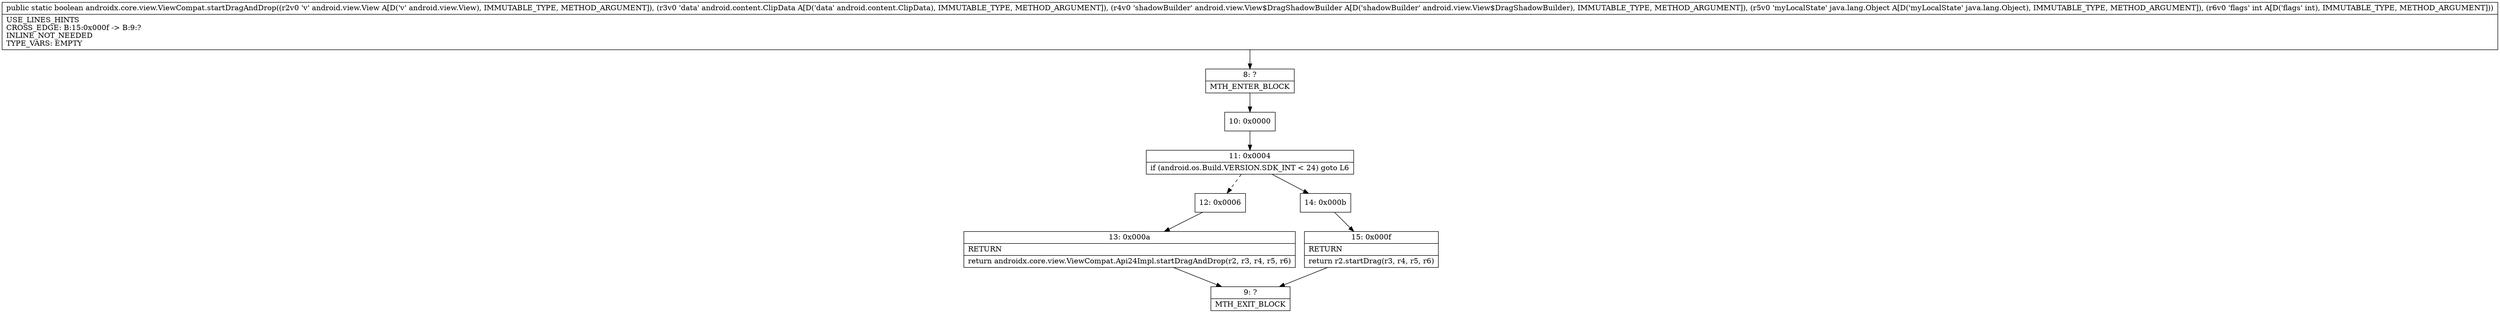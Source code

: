 digraph "CFG forandroidx.core.view.ViewCompat.startDragAndDrop(Landroid\/view\/View;Landroid\/content\/ClipData;Landroid\/view\/View$DragShadowBuilder;Ljava\/lang\/Object;I)Z" {
Node_8 [shape=record,label="{8\:\ ?|MTH_ENTER_BLOCK\l}"];
Node_10 [shape=record,label="{10\:\ 0x0000}"];
Node_11 [shape=record,label="{11\:\ 0x0004|if (android.os.Build.VERSION.SDK_INT \< 24) goto L6\l}"];
Node_12 [shape=record,label="{12\:\ 0x0006}"];
Node_13 [shape=record,label="{13\:\ 0x000a|RETURN\l|return androidx.core.view.ViewCompat.Api24Impl.startDragAndDrop(r2, r3, r4, r5, r6)\l}"];
Node_9 [shape=record,label="{9\:\ ?|MTH_EXIT_BLOCK\l}"];
Node_14 [shape=record,label="{14\:\ 0x000b}"];
Node_15 [shape=record,label="{15\:\ 0x000f|RETURN\l|return r2.startDrag(r3, r4, r5, r6)\l}"];
MethodNode[shape=record,label="{public static boolean androidx.core.view.ViewCompat.startDragAndDrop((r2v0 'v' android.view.View A[D('v' android.view.View), IMMUTABLE_TYPE, METHOD_ARGUMENT]), (r3v0 'data' android.content.ClipData A[D('data' android.content.ClipData), IMMUTABLE_TYPE, METHOD_ARGUMENT]), (r4v0 'shadowBuilder' android.view.View$DragShadowBuilder A[D('shadowBuilder' android.view.View$DragShadowBuilder), IMMUTABLE_TYPE, METHOD_ARGUMENT]), (r5v0 'myLocalState' java.lang.Object A[D('myLocalState' java.lang.Object), IMMUTABLE_TYPE, METHOD_ARGUMENT]), (r6v0 'flags' int A[D('flags' int), IMMUTABLE_TYPE, METHOD_ARGUMENT]))  | USE_LINES_HINTS\lCROSS_EDGE: B:15:0x000f \-\> B:9:?\lINLINE_NOT_NEEDED\lTYPE_VARS: EMPTY\l}"];
MethodNode -> Node_8;Node_8 -> Node_10;
Node_10 -> Node_11;
Node_11 -> Node_12[style=dashed];
Node_11 -> Node_14;
Node_12 -> Node_13;
Node_13 -> Node_9;
Node_14 -> Node_15;
Node_15 -> Node_9;
}

